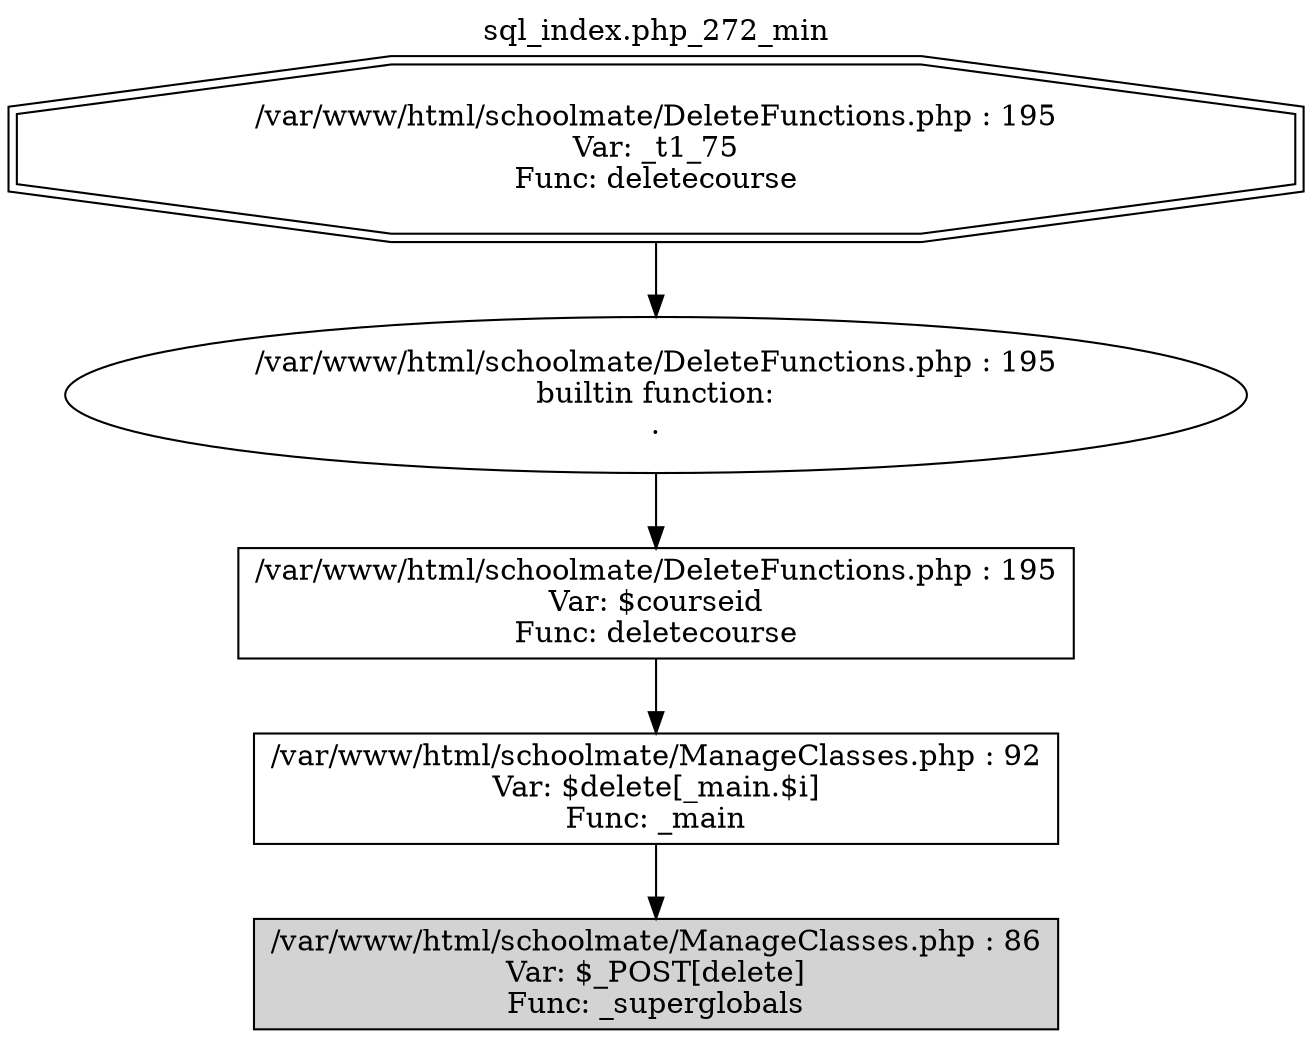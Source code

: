 digraph cfg {
  label="sql_index.php_272_min";
  labelloc=t;
  n1 [shape=doubleoctagon, label="/var/www/html/schoolmate/DeleteFunctions.php : 195\nVar: _t1_75\nFunc: deletecourse\n"];
  n2 [shape=ellipse, label="/var/www/html/schoolmate/DeleteFunctions.php : 195\nbuiltin function:\n.\n"];
  n3 [shape=box, label="/var/www/html/schoolmate/DeleteFunctions.php : 195\nVar: $courseid\nFunc: deletecourse\n"];
  n4 [shape=box, label="/var/www/html/schoolmate/ManageClasses.php : 92\nVar: $delete[_main.$i]\nFunc: _main\n"];
  n5 [shape=box, label="/var/www/html/schoolmate/ManageClasses.php : 86\nVar: $_POST[delete]\nFunc: _superglobals\n",style=filled];
  n1 -> n2;
  n2 -> n3;
  n3 -> n4;
  n4 -> n5;
}
